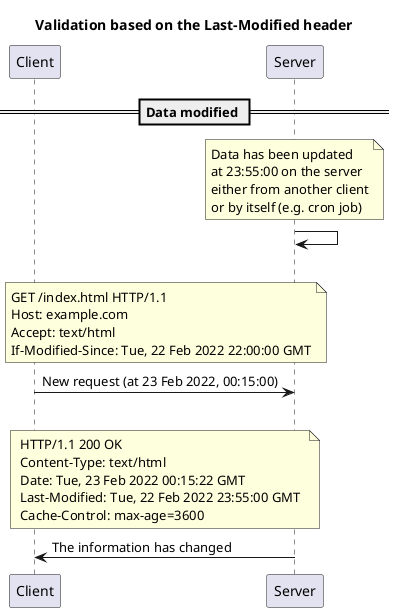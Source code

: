 @startuml

title "Validation based on the Last-Modified header"

participant Client
participant Server

== Data modified ==

note over of Server
Data has been updated
at 23:55:00 on the server
either from another client
or by itself (e.g. cron job)
end note

Server -> Server

|||

note over Client, Server
GET /index.html HTTP/1.1
Host: example.com
Accept: text/html
If-Modified-Since: Tue, 22 Feb 2022 22:00:00 GMT
end note
Client -> Server: New request (at 23 Feb 2022, 00:15:00)

|||

note over Client, Server
HTTP/1.1 200 OK
Content-Type: text/html
Date: Tue, 23 Feb 2022 00:15:22 GMT
Last-Modified: Tue, 22 Feb 2022 23:55:00 GMT
Cache-Control: max-age=3600
end note
Server -> Client: The information has changed

@enduml
